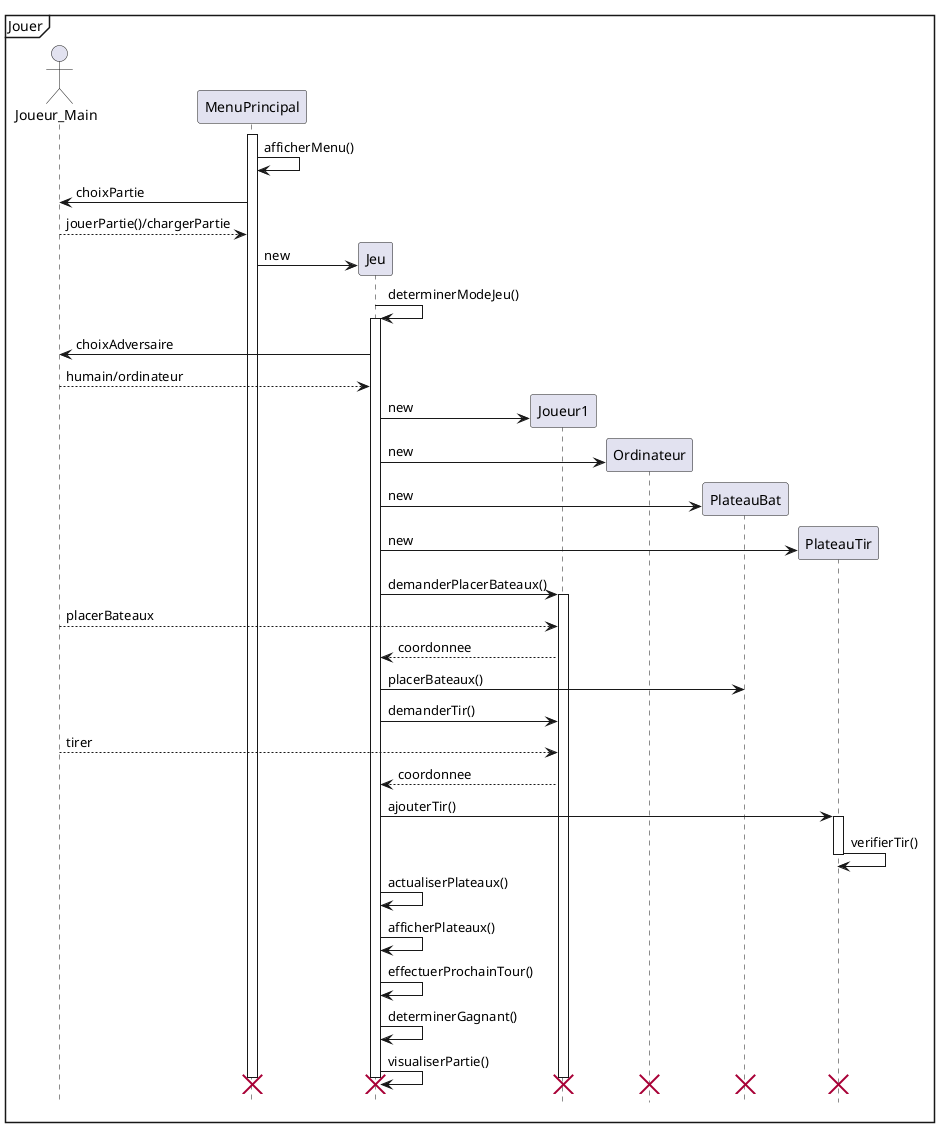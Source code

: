 @startuml
hide footbox
mainframe Jouer

actor Joueur_Main as joueur
participant MenuPrincipal

activate MenuPrincipal
MenuPrincipal -> MenuPrincipal : afficherMenu()
MenuPrincipal -> joueur : choixPartie
joueur --> MenuPrincipal : jouerPartie()/chargerPartie
create Jeu
MenuPrincipal -> Jeu : new

Jeu -> Jeu : determinerModeJeu()
activate Jeu

Jeu -> joueur : choixAdversaire
joueur --> Jeu : humain/ordinateur

create Joueur1
Jeu -> Joueur1 : new
create Ordinateur
Jeu -> Ordinateur : new
create PlateauBat
Jeu -> PlateauBat : new
create PlateauTir
Jeu -> PlateauTir : new

Jeu -> Joueur1 : demanderPlacerBateaux()
activate Joueur1
joueur --> Joueur1 : placerBateaux
Joueur1 --> Jeu : coordonnee
Jeu -> PlateauBat : placerBateaux()

Jeu -> Joueur1 : demanderTir()
joueur --> Joueur1 : tirer
Joueur1 --> Jeu : coordonnee

Jeu -> PlateauTir : ajouterTir()
activate PlateauTir
PlateauTir -> PlateauTir : verifierTir()
deactivate PlateauTir

Jeu -> Jeu : actualiserPlateaux()
Jeu -> Jeu : afficherPlateaux()
Jeu -> Jeu : effectuerProchainTour()
Jeu -> Jeu : determinerGagnant()
Jeu -> Jeu : visualiserPartie()

destroy MenuPrincipal
destroy Jeu
destroy Joueur1
destroy Ordinateur
destroy PlateauBat
destroy PlateauTir

@enduml
